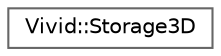 digraph "Graphical Class Hierarchy"
{
 // LATEX_PDF_SIZE
  bgcolor="transparent";
  edge [fontname=Helvetica,fontsize=10,labelfontname=Helvetica,labelfontsize=10];
  node [fontname=Helvetica,fontsize=10,shape=box,height=0.2,width=0.4];
  rankdir="LR";
  Node0 [label="Vivid::Storage3D",height=0.2,width=0.4,color="grey40", fillcolor="white", style="filled",URL="$struct_vivid_1_1_storage3_d.html",tooltip=" "];
}
